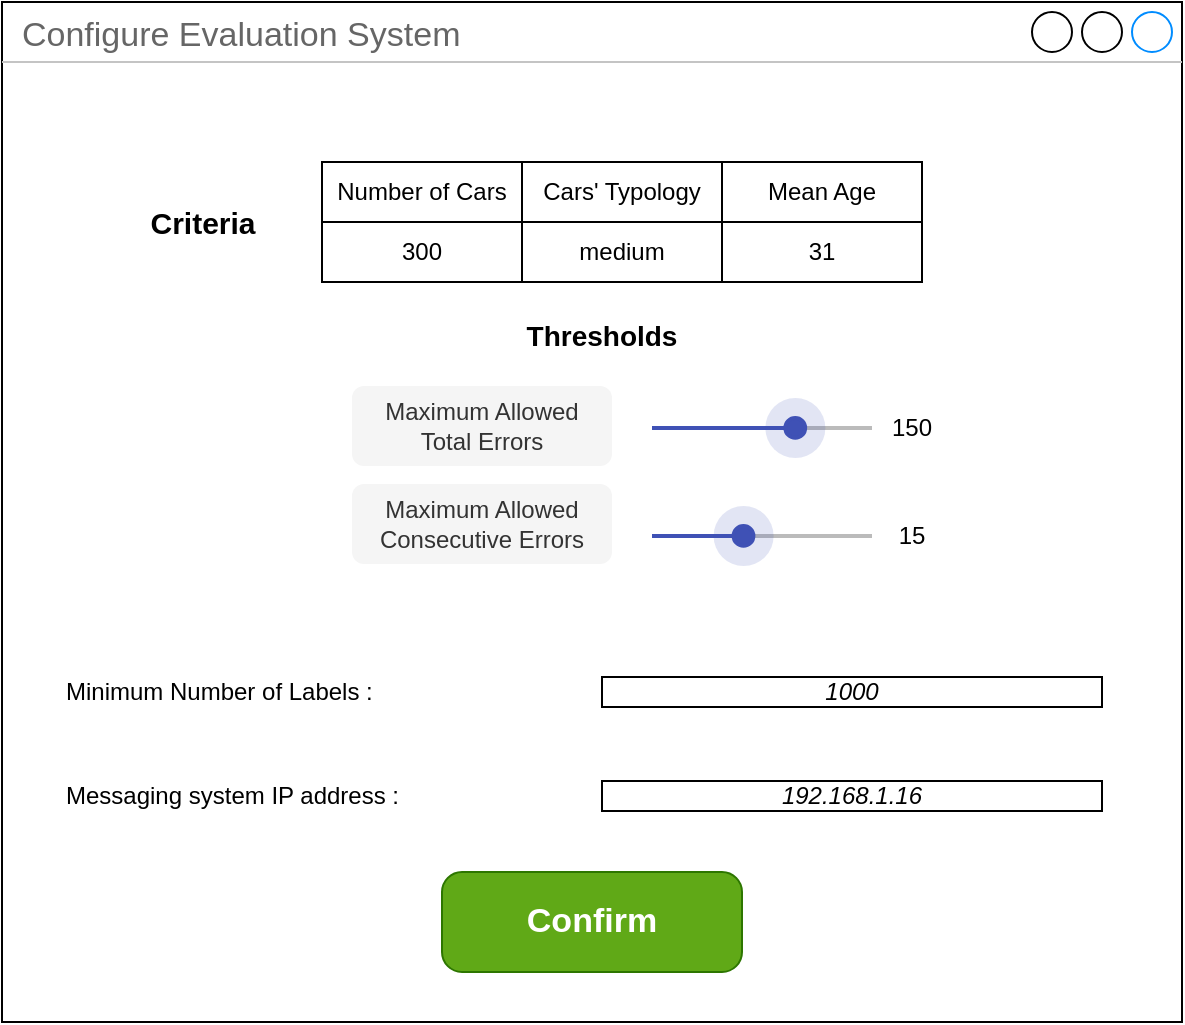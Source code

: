 <mxfile version="22.1.11" type="github">
  <diagram id="JXWKTxL3_nK4k4YYtHSP" name="Page-1">
    <mxGraphModel dx="1034" dy="454" grid="1" gridSize="10" guides="1" tooltips="1" connect="1" arrows="1" fold="1" page="1" pageScale="1" pageWidth="850" pageHeight="1100" math="0" shadow="0">
      <root>
        <mxCell id="0" />
        <mxCell id="1" parent="0" />
        <mxCell id="2" value="Configure Evaluation System" style="strokeWidth=1;shadow=0;dashed=0;align=center;html=1;shape=mxgraph.mockup.containers.window;align=left;verticalAlign=top;spacingLeft=8;strokeColor2=#008cff;strokeColor3=#c4c4c4;fontColor=#666666;mainText=;fontSize=17;labelBackgroundColor=none;whiteSpace=wrap;" parent="1" vertex="1">
          <mxGeometry x="50" y="90" width="590" height="510" as="geometry" />
        </mxCell>
        <mxCell id="3" value="Confirm" style="strokeWidth=1;shadow=0;dashed=0;align=center;html=1;shape=mxgraph.mockup.buttons.button;strokeColor=#2D7600;fontColor=#ffffff;mainText=;buttonStyle=round;fontSize=17;fontStyle=1;fillColor=#60a917;whiteSpace=wrap;" parent="1" vertex="1">
          <mxGeometry x="270" y="525" width="150" height="50" as="geometry" />
        </mxCell>
        <mxCell id="15" value="Messaging system IP address :" style="text;html=1;strokeColor=none;fillColor=none;align=left;verticalAlign=middle;whiteSpace=wrap;rounded=0;" parent="1" vertex="1">
          <mxGeometry x="80" y="472" width="210" height="30" as="geometry" />
        </mxCell>
        <mxCell id="16" value="&lt;i style=&quot;border-color: var(--border-color);&quot;&gt;&lt;font style=&quot;border-color: var(--border-color);&quot;&gt;192.168.1.16&lt;/font&gt;&lt;/i&gt;" style="rounded=0;whiteSpace=wrap;html=1;fontColor=#000000;" parent="1" vertex="1">
          <mxGeometry x="350" y="479.5" width="250" height="15" as="geometry" />
        </mxCell>
        <mxCell id="17" value="Thresholds" style="text;html=1;strokeColor=none;fillColor=none;align=center;verticalAlign=middle;whiteSpace=wrap;rounded=0;fontStyle=1;fontSize=14;" parent="1" vertex="1">
          <mxGeometry x="265" y="242" width="170" height="30" as="geometry" />
        </mxCell>
        <mxCell id="18" value="Maximum Allowed &lt;br&gt;Total Errors" style="text;html=1;strokeColor=none;fillColor=#f5f5f5;align=center;verticalAlign=middle;whiteSpace=wrap;rounded=1;fontColor=#333333;" parent="1" vertex="1">
          <mxGeometry x="225" y="282" width="130" height="40" as="geometry" />
        </mxCell>
        <mxCell id="19" value="" style="dashed=0;verticalLabelPosition=bottom;verticalAlign=top;align=center;shape=mxgraph.gmdl.sliderFocused;barPos=65.17;strokeColor=#3F51B5;opacity=100;strokeWidth=2;fillColor=#3F51B5;handleSize=30;shadow=0;html=1;" parent="1" vertex="1">
          <mxGeometry x="375" y="288" width="110" height="30" as="geometry" />
        </mxCell>
        <mxCell id="20" value="150" style="text;html=1;align=center;verticalAlign=middle;whiteSpace=wrap;rounded=1;" parent="1" vertex="1">
          <mxGeometry x="475" y="283" width="60" height="40" as="geometry" />
        </mxCell>
        <mxCell id="21" value="Maximum Allowed &lt;br&gt;Consecutive Errors" style="text;html=1;strokeColor=none;fillColor=#f5f5f5;align=center;verticalAlign=middle;whiteSpace=wrap;rounded=1;fontColor=#333333;" parent="1" vertex="1">
          <mxGeometry x="225" y="331" width="130" height="40" as="geometry" />
        </mxCell>
        <mxCell id="22" value="" style="dashed=0;verticalLabelPosition=bottom;verticalAlign=top;align=center;shape=mxgraph.gmdl.sliderFocused;barPos=41.64;strokeColor=#3F51B5;opacity=100;strokeWidth=2;fillColor=#3F51B5;handleSize=30;shadow=0;html=1;" parent="1" vertex="1">
          <mxGeometry x="375" y="342" width="110" height="30" as="geometry" />
        </mxCell>
        <mxCell id="23" value="15" style="text;html=1;align=center;verticalAlign=middle;whiteSpace=wrap;rounded=1;" parent="1" vertex="1">
          <mxGeometry x="475" y="337" width="60" height="40" as="geometry" />
        </mxCell>
        <mxCell id="24" value="" style="group" parent="1" vertex="1" connectable="0">
          <mxGeometry x="110" y="170" width="400" height="60" as="geometry" />
        </mxCell>
        <mxCell id="32" value="" style="group" parent="24" vertex="1" connectable="0">
          <mxGeometry x="100" width="300" height="60" as="geometry" />
        </mxCell>
        <mxCell id="26" value="Number of Cars" style="whiteSpace=wrap;html=1;" parent="32" vertex="1">
          <mxGeometry width="100" height="30" as="geometry" />
        </mxCell>
        <mxCell id="27" value="Cars&#39; Typology" style="whiteSpace=wrap;html=1;" parent="32" vertex="1">
          <mxGeometry x="100" width="100" height="30" as="geometry" />
        </mxCell>
        <mxCell id="28" value="Mean Age" style="whiteSpace=wrap;html=1;" parent="32" vertex="1">
          <mxGeometry x="200" width="100" height="30" as="geometry" />
        </mxCell>
        <mxCell id="29" value="300" style="whiteSpace=wrap;html=1;" parent="32" vertex="1">
          <mxGeometry y="30" width="100" height="30" as="geometry" />
        </mxCell>
        <mxCell id="30" value="medium" style="whiteSpace=wrap;html=1;" parent="32" vertex="1">
          <mxGeometry x="100" y="30" width="100" height="30" as="geometry" />
        </mxCell>
        <mxCell id="31" value="31" style="whiteSpace=wrap;html=1;" parent="32" vertex="1">
          <mxGeometry x="200" y="30" width="100" height="30" as="geometry" />
        </mxCell>
        <mxCell id="34" value="&lt;b&gt;&lt;font style=&quot;font-size: 15px;&quot;&gt;Criteria&lt;/font&gt;&lt;/b&gt;" style="text;html=1;align=center;verticalAlign=middle;resizable=0;points=[];autosize=1;strokeColor=none;fillColor=none;" parent="24" vertex="1">
          <mxGeometry y="15" width="80" height="30" as="geometry" />
        </mxCell>
        <mxCell id="35" value="Minimum Number of Labels :" style="text;html=1;strokeColor=none;fillColor=none;align=left;verticalAlign=middle;whiteSpace=wrap;rounded=0;" parent="1" vertex="1">
          <mxGeometry x="80" y="420" width="210" height="30" as="geometry" />
        </mxCell>
        <mxCell id="36" value="&lt;i style=&quot;border-color: var(--border-color);&quot;&gt;&lt;font style=&quot;border-color: var(--border-color);&quot;&gt;1000&lt;/font&gt;&lt;/i&gt;" style="rounded=0;whiteSpace=wrap;html=1;fontColor=#000000;" parent="1" vertex="1">
          <mxGeometry x="350" y="427.5" width="250" height="15" as="geometry" />
        </mxCell>
      </root>
    </mxGraphModel>
  </diagram>
</mxfile>
